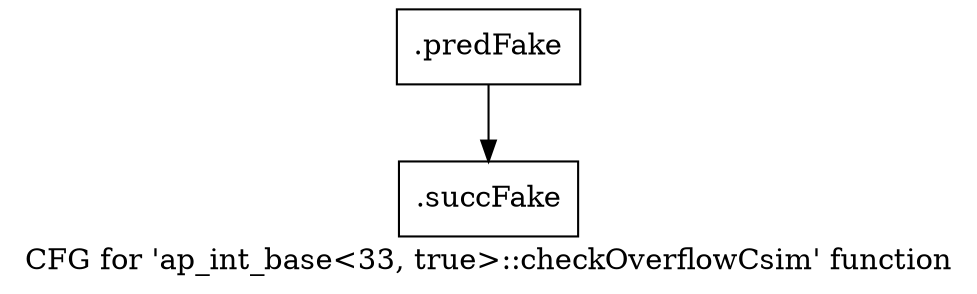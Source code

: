 digraph "CFG for 'ap_int_base\<33, true\>::checkOverflowCsim' function" {
	label="CFG for 'ap_int_base\<33, true\>::checkOverflowCsim' function";

	Node0x5d8e0e0 [shape=record,filename="",linenumber="",label="{.predFake}"];
	Node0x5d8e0e0 -> Node0x6288c80[ callList="" memoryops="" filename="/mnt/xilinx/Vitis_HLS/2021.2/include/ap_int_base.h" execusionnum="20"];
	Node0x6288c80 [shape=record,filename="/mnt/xilinx/Vitis_HLS/2021.2/include/ap_int_base.h",linenumber="854",label="{.succFake}"];
}
